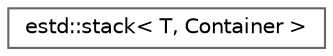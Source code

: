 digraph "Graphical Class Hierarchy"
{
 // LATEX_PDF_SIZE
  bgcolor="transparent";
  edge [fontname=Helvetica,fontsize=10,labelfontname=Helvetica,labelfontsize=10];
  node [fontname=Helvetica,fontsize=10,shape=box,height=0.2,width=0.4];
  rankdir="LR";
  Node0 [id="Node000000",label="estd::stack\< T, Container \>",height=0.2,width=0.4,color="grey40", fillcolor="white", style="filled",URL="$db/df3/classestd_1_1stack.html",tooltip=" "];
}
